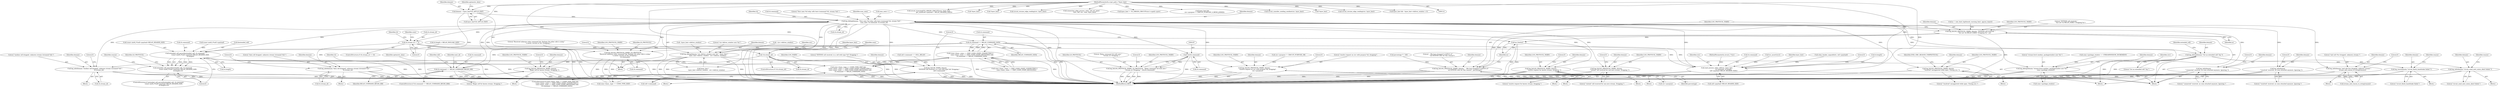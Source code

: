 digraph "0_tor_56a7c5bc15e0447203a491c1ee37de9939ad1dcd@API" {
"1000126" [label="(Call,domain = layer_hint?LD_APP:LD_EXIT)"];
"1000118" [label="(MethodParameterIn,crypt_path_t *layer_hint)"];
"1000149" [label="(Call,log_debug(domain, \"Now seen %d relay cells here (command %d, stream %d).\",\n            num_seen, rh.command, rh.stream_id))"];
"1000174" [label="(Call,rh.stream_id == 0)"];
"1000400" [label="(Call,log_info(domain,\"data cell dropped, unknown stream (streamid %d).\",\n                 rh.stream_id))"];
"1000843" [label="(Call,!rh.stream_id)"];
"1000922" [label="(Call,log_info(domain,\"sendme cell dropped, unknown stream (streamid %d).\",\n                 rh.stream_id))"];
"1000196" [label="(Call,(int)rh.command)"];
"1000192" [label="(Call,log_fn(LOG_PROTOCOL_WARN, LD_PROTOCOL, \"Relay command %d with zero \"\n               \"stream_id. Dropping.\", (int)rh.command))"];
"1000237" [label="(Call,rh.command == RELAY_COMMAND_DATA)"];
"1000221" [label="(Call,(conn->base_.state == EXIT_CONN_STATE_CONNECTING ||\n         conn->base_.state == EXIT_CONN_STATE_RESOLVING) &&\n        rh.command == RELAY_COMMAND_DATA)"];
"1000213" [label="(Call,conn->base_.type == CONN_TYPE_EXIT &&\n        (conn->base_.state == EXIT_CONN_STATE_CONNECTING ||\n         conn->base_.state == EXIT_CONN_STATE_RESOLVING) &&\n        rh.command == RELAY_COMMAND_DATA)"];
"1000313" [label="(Call,rh.command == RELAY_COMMAND_BEGIN_DIR)"];
"1000653" [label="(Call,extended_cell_parse(&extended_cell, rh.command,\n                        (const uint8_t*)cell->payload+RELAY_HEADER_SIZE,\n                        rh.length))"];
"1000652" [label="(Call,extended_cell_parse(&extended_cell, rh.command,\n                        (const uint8_t*)cell->payload+RELAY_HEADER_SIZE,\n                        rh.length)<0)"];
"1001033" [label="(Call,rend_process_relay_cell(circ, layer_hint,\n                              rh.command, rh.length,\n                              cell->payload+RELAY_HEADER_SIZE))"];
"1001049" [label="(Call,log_fn(LOG_PROTOCOL_WARN, LD_PROTOCOL,\n         \"Received unknown relay command %d. Perhaps the other side is using \"\n         \"a newer version of Tor? Dropping.\",\n         rh.command))"];
"1000306" [label="(Call,log_fn(LOG_PROTOCOL_WARN, domain,\n                \"Begin cell for known stream. Dropping.\"))"];
"1000382" [label="(Call,log_debug(domain,\"circ deliver_window now %d.\", layer_hint ?\n                layer_hint->deliver_window : circ->deliver_window))"];
"1000469" [label="(Call,log_info(domain,\"end cell (%s) dropped, unknown stream.\",\n                 stream_end_reason_to_string(reason)))"];
"1000552" [label="(Call,log_fn(LOG_PROTOCOL_WARN, domain,\n               \"'extend' cell received for non-zero stream. Dropping.\"))"];
"1000607" [label="(Call,log_fn(LOG_PROTOCOL_WARN, domain, \"EXTEND cell received, \"\n                   \"but not via RELAY_EARLY. Dropping.%s\", m))"];
"1000612" [label="(Call,log_fn(LOG_PROTOCOL_WARN, domain, \"  (We have dropped %.02f%% of \"\n                   \"all EXTEND cells for this reason)\", percentage))"];
"1000617" [label="(Call,tor_free(m))"];
"1000621" [label="(Call,log_fn(LOG_WARN, domain,\n                 \"EXTEND cell received, in a cell with type %d! Dropping.\",\n                 cell->command))"];
"1000646" [label="(Call,log_debug(domain,\"Got an extended cell! Yay.\"))"];
"1000690" [label="(Call,log_warn(domain,\"circuit_finish_handshake failed.\"))"];
"1000704" [label="(Call,log_info(domain,\"circuit_send_next_onion_skin() failed.\"))"];
"1000836" [label="(Call,log_info(domain,\n               \"'connected' received, no conn attached anymore. Ignoring.\"))"];
"1000935" [label="(Call,log_debug(domain,\"stream-level sendme, packagewindow now %d.\",\n                conn->package_window))"];
"1000979" [label="(Call,log_fn(LOG_PROTOCOL_WARN, domain,\n               \"resolve request for known stream; dropping.\"))"];
"1000993" [label="(Call,log_fn(LOG_PROTOCOL_WARN, domain,\n               \"resolve request on circ with purpose %d; dropping\",\n               circ->purpose))"];
"1001012" [label="(Call,log_fn(LOG_PROTOCOL_WARN, domain,\n               \"'resolved' unsupported while open. Closing circ.\"))"];
"1001019" [label="(Call,log_info(domain,\n               \"'resolved' received, no conn attached anymore. Ignoring.\"))"];
"1000813" [label="(Call,circuit_truncated(TO_ORIGIN_CIRCUIT(circ), layer_hint,\n                        get_uint8(cell->payload + RELAY_HEADER_SIZE)))"];
"1000607" [label="(Call,log_fn(LOG_PROTOCOL_WARN, domain, \"EXTEND cell received, \"\n                   \"but not via RELAY_EARLY. Dropping.%s\", m))"];
"1001034" [label="(Identifier,circ)"];
"1000984" [label="(Literal,0)"];
"1001011" [label="(Block,)"];
"1001049" [label="(Call,log_fn(LOG_PROTOCOL_WARN, LD_PROTOCOL,\n         \"Received unknown relay command %d. Perhaps the other side is using \"\n         \"a newer version of Tor? Dropping.\",\n         rh.command))"];
"1000471" [label="(Literal,\"end cell (%s) dropped, unknown stream.\")"];
"1000221" [label="(Call,(conn->base_.state == EXIT_CONN_STATE_CONNECTING ||\n         conn->base_.state == EXIT_CONN_STATE_RESOLVING) &&\n        rh.command == RELAY_COMMAND_DATA)"];
"1000689" [label="(Block,)"];
"1000694" [label="(Identifier,reason)"];
"1000981" [label="(Identifier,domain)"];
"1000472" [label="(Call,stream_end_reason_to_string(reason))"];
"1000994" [label="(Identifier,LOG_PROTOCOL_WARN)"];
"1000317" [label="(Identifier,RELAY_COMMAND_BEGIN_DIR)"];
"1000385" [label="(Call,layer_hint ?\n                layer_hint->deliver_window : circ->deliver_window)"];
"1000936" [label="(Identifier,domain)"];
"1000193" [label="(Identifier,LOG_PROTOCOL_WARN)"];
"1001057" [label="(Literal,0)"];
"1000672" [label="(Identifier,LD_PROTOCOL)"];
"1000174" [label="(Call,rh.stream_id == 0)"];
"1000620" [label="(Block,)"];
"1000116" [label="(MethodParameterIn,circuit_t *circ)"];
"1000309" [label="(Literal,\"Begin cell for known stream. Dropping.\")"];
"1000659" [label="(Call,(const uint8_t*)cell->payload+RELAY_HEADER_SIZE)"];
"1000555" [label="(Literal,\"'extend' cell received for non-zero stream. Dropping.\")"];
"1001020" [label="(Identifier,domain)"];
"1001050" [label="(Identifier,LOG_PROTOCOL_WARN)"];
"1000552" [label="(Call,log_fn(LOG_PROTOCOL_WARN, domain,\n               \"'extend' cell received for non-zero stream. Dropping.\"))"];
"1000943" [label="(Identifier,circ)"];
"1000680" [label="(Identifier,reason)"];
"1001053" [label="(Call,rh.command)"];
"1000995" [label="(Identifier,domain)"];
"1000469" [label="(Call,log_info(domain,\"end cell (%s) dropped, unknown stream.\",\n                 stream_end_reason_to_string(reason)))"];
"1001036" [label="(Call,rh.command)"];
"1000804" [label="(Call,!layer_hint)"];
"1000341" [label="(Identifier,cell)"];
"1000147" [label="(Call,num_seen++)"];
"1000589" [label="(Call,m = rate_limit_log(&early_warning_limit, approx_time()))"];
"1000938" [label="(Call,conn->package_window)"];
"1000937" [label="(Literal,\"stream-level sendme, packagewindow now %d.\")"];
"1000920" [label="(Identifier,conn)"];
"1000194" [label="(Identifier,LD_PROTOCOL)"];
"1000118" [label="(MethodParameterIn,crypt_path_t *layer_hint)"];
"1000150" [label="(Identifier,domain)"];
"1000173" [label="(ControlStructure,if (rh.stream_id == 0))"];
"1000182" [label="(Identifier,rh)"];
"1000656" [label="(Call,rh.command)"];
"1000139" [label="(Call,tor_assert(circ))"];
"1000162" [label="(Identifier,rh)"];
"1000126" [label="(Call,domain = layer_hint?LD_APP:LD_EXIT)"];
"1000402" [label="(Literal,\"data cell dropped, unknown stream (streamid %d).\")"];
"1000706" [label="(Literal,\"circuit_send_next_onion_skin() failed.\")"];
"1000625" [label="(Call,cell->command)"];
"1000383" [label="(Identifier,domain)"];
"1000838" [label="(Literal,\"'connected' received, no conn attached anymore. Ignoring.\")"];
"1000930" [label="(Call,conn->package_window += STREAMWINDOW_INCREMENT)"];
"1000360" [label="(Call,--circ->deliver_window)"];
"1000660" [label="(Call,(const uint8_t*)cell->payload)"];
"1000321" [label="(Identifier,next_id)"];
"1000993" [label="(Call,log_fn(LOG_PROTOCOL_WARN, domain,\n               \"resolve request on circ with purpose %d; dropping\",\n               circ->purpose))"];
"1000614" [label="(Identifier,domain)"];
"1000394" [label="(Identifier,circ)"];
"1000611" [label="(Identifier,m)"];
"1000637" [label="(Call,!layer_hint)"];
"1000849" [label="(Identifier,layer_hint)"];
"1000160" [label="(Call,rh.length > RELAY_PAYLOAD_SIZE)"];
"1000617" [label="(Call,tor_free(m))"];
"1000980" [label="(Identifier,LOG_PROTOCOL_WARN)"];
"1000987" [label="(Call,circ->purpose != CIRCUIT_PURPOSE_OR)"];
"1000260" [label="(Block,)"];
"1000618" [label="(Identifier,m)"];
"1001035" [label="(Identifier,layer_hint)"];
"1001015" [label="(Literal,\"'resolved' unsupported while open. Closing circ.\")"];
"1001051" [label="(Identifier,LD_PROTOCOL)"];
"1001014" [label="(Identifier,domain)"];
"1000127" [label="(Identifier,domain)"];
"1000196" [label="(Call,(int)rh.command)"];
"1000212" [label="(ControlStructure,if (conn->base_.type == CONN_TYPE_EXIT &&\n        (conn->base_.state == EXIT_CONN_STATE_CONNECTING ||\n         conn->base_.state == EXIT_CONN_STATE_RESOLVING) &&\n        rh.command == RELAY_COMMAND_DATA))"];
"1000704" [label="(Call,log_info(domain,\"circuit_send_next_onion_skin() failed.\"))"];
"1000307" [label="(Identifier,LOG_PROTOCOL_WARN)"];
"1000655" [label="(Identifier,extended_cell)"];
"1001001" [label="(Literal,0)"];
"1000195" [label="(Literal,\"Relay command %d with zero \"\n               \"stream_id. Dropping.\")"];
"1000622" [label="(Identifier,LOG_WARN)"];
"1000403" [label="(Call,rh.stream_id)"];
"1000616" [label="(Identifier,percentage)"];
"1000654" [label="(Call,&extended_cell)"];
"1000925" [label="(Call,rh.stream_id)"];
"1000690" [label="(Call,log_warn(domain,\"circuit_finish_handshake failed.\"))"];
"1000237" [label="(Call,rh.command == RELAY_COMMAND_DATA)"];
"1000878" [label="(Call,circuit_resume_edge_reading(circ, layer_hint))"];
"1000156" [label="(Call,rh.stream_id)"];
"1000646" [label="(Call,log_debug(domain,\"Got an extended cell! Yay.\"))"];
"1000624" [label="(Literal,\"EXTEND cell received, in a cell with type %d! Dropping.\")"];
"1000192" [label="(Call,log_fn(LOG_PROTOCOL_WARN, LD_PROTOCOL, \"Relay command %d with zero \"\n               \"stream_id. Dropping.\", (int)rh.command))"];
"1000251" [label="(Identifier,rh)"];
"1000608" [label="(Identifier,LOG_PROTOCOL_WARN)"];
"1001033" [label="(Call,rend_process_relay_cell(circ, layer_hint,\n                              rh.command, rh.length,\n                              cell->payload+RELAY_HEADER_SIZE))"];
"1000141" [label="(Call,relay_header_unpack(&rh, cell->payload))"];
"1000202" [label="(Literal,0)"];
"1000153" [label="(Call,rh.command)"];
"1000351" [label="(Call,--layer_hint->deliver_window)"];
"1000149" [label="(Call,log_debug(domain, \"Now seen %d relay cells here (command %d, stream %d).\",\n            num_seen, rh.command, rh.stream_id))"];
"1000249" [label="(Call,connection_edge_process_relay_cell_not_open(\n               &rh, cell, circ, conn, layer_hint))"];
"1000669" [label="(Literal,0)"];
"1000288" [label="(Call,layer_hint != TO_ORIGIN_CIRCUIT(circ)->cpath->prev)"];
"1000629" [label="(Literal,0)"];
"1000610" [label="(Literal,\"EXTEND cell received, \"\n                   \"but not via RELAY_EARLY. Dropping.%s\")"];
"1000705" [label="(Identifier,domain)"];
"1000609" [label="(Identifier,domain)"];
"1001042" [label="(Call,cell->payload+RELAY_HEADER_SIZE)"];
"1000151" [label="(Literal,\"Now seen %d relay cells here (command %d, stream %d).\")"];
"1001023" [label="(Literal,0)"];
"1000214" [label="(Call,conn->base_.type == CONN_TYPE_EXIT)"];
"1000703" [label="(Block,)"];
"1000312" [label="(ControlStructure,if (rh.command == RELAY_COMMAND_BEGIN_DIR))"];
"1000470" [label="(Identifier,domain)"];
"1000623" [label="(Identifier,domain)"];
"1000311" [label="(Literal,0)"];
"1000314" [label="(Call,rh.command)"];
"1001048" [label="(Literal,0)"];
"1001039" [label="(Call,rh.length)"];
"1000836" [label="(Call,log_info(domain,\n               \"'connected' received, no conn attached anymore. Ignoring.\"))"];
"1000305" [label="(Block,)"];
"1000595" [label="(Block,)"];
"1000648" [label="(Literal,\"Got an extended cell! Yay.\")"];
"1000198" [label="(Call,rh.command)"];
"1000837" [label="(Identifier,domain)"];
"1000982" [label="(Literal,\"resolve request for known stream; dropping.\")"];
"1000921" [label="(Block,)"];
"1001019" [label="(Call,log_info(domain,\n               \"'resolved' received, no conn attached anymore. Ignoring.\"))"];
"1000152" [label="(Identifier,num_seen)"];
"1000922" [label="(Call,log_info(domain,\"sendme cell dropped, unknown stream (streamid %d).\",\n                 rh.stream_id))"];
"1000615" [label="(Literal,\"  (We have dropped %.02f%% of \"\n                   \"all EXTEND cells for this reason)\")"];
"1000621" [label="(Call,log_fn(LOG_WARN, domain,\n                 \"EXTEND cell received, in a cell with type %d! Dropping.\",\n                 cell->command))"];
"1000238" [label="(Call,rh.command)"];
"1001012" [label="(Call,log_fn(LOG_PROTOCOL_WARN, domain,\n               \"'resolved' unsupported while open. Closing circ.\"))"];
"1000651" [label="(ControlStructure,if (extended_cell_parse(&extended_cell, rh.command,\n                        (const uint8_t*)cell->payload+RELAY_HEADER_SIZE,\n                        rh.length)<0))"];
"1000119" [label="(Block,)"];
"1000612" [label="(Call,log_fn(LOG_PROTOCOL_WARN, domain, \"  (We have dropped %.02f%% of \"\n                   \"all EXTEND cells for this reason)\", percentage))"];
"1000613" [label="(Identifier,LOG_PROTOCOL_WARN)"];
"1000924" [label="(Literal,\"sendme cell dropped, unknown stream (streamid %d).\")"];
"1000708" [label="(Identifier,reason)"];
"1000267" [label="(Call,layer_hint &&\n          circ->purpose != CIRCUIT_PURPOSE_S_REND_JOINED)"];
"1000384" [label="(Literal,\"circ deliver_window now %d.\")"];
"1000206" [label="(Identifier,conn)"];
"1000128" [label="(Call,layer_hint?LD_APP:LD_EXIT)"];
"1000401" [label="(Identifier,domain)"];
"1001021" [label="(Literal,\"'resolved' received, no conn attached anymore. Ignoring.\")"];
"1000241" [label="(Identifier,RELAY_COMMAND_DATA)"];
"1000551" [label="(Block,)"];
"1000554" [label="(Identifier,domain)"];
"1000184" [label="(Block,)"];
"1000692" [label="(Literal,\"circuit_finish_handshake failed.\")"];
"1000213" [label="(Call,conn->base_.type == CONN_TYPE_EXIT &&\n        (conn->base_.state == EXIT_CONN_STATE_CONNECTING ||\n         conn->base_.state == EXIT_CONN_STATE_RESOLVING) &&\n        rh.command == RELAY_COMMAND_DATA)"];
"1000840" [label="(Literal,0)"];
"1001058" [label="(MethodReturn,RET)"];
"1000393" [label="(Call,circuit_consider_sending_sendme(circ, layer_hint))"];
"1000653" [label="(Call,extended_cell_parse(&extended_cell, rh.command,\n                        (const uint8_t*)cell->payload+RELAY_HEADER_SIZE,\n                        rh.length))"];
"1000978" [label="(Block,)"];
"1000553" [label="(Identifier,LOG_PROTOCOL_WARN)"];
"1001013" [label="(Identifier,LOG_PROTOCOL_WARN)"];
"1000178" [label="(Literal,0)"];
"1000475" [label="(Literal,0)"];
"1000357" [label="(Call,!layer_hint)"];
"1000306" [label="(Call,log_fn(LOG_PROTOCOL_WARN, domain,\n                \"Begin cell for known stream. Dropping.\"))"];
"1000979" [label="(Call,log_fn(LOG_PROTOCOL_WARN, domain,\n               \"resolve request for known stream; dropping.\"))"];
"1000399" [label="(Block,)"];
"1000647" [label="(Identifier,domain)"];
"1000923" [label="(Identifier,domain)"];
"1000313" [label="(Call,rh.command == RELAY_COMMAND_BEGIN_DIR)"];
"1000935" [label="(Call,log_debug(domain,\"stream-level sendme, packagewindow now %d.\",\n                conn->package_window))"];
"1000652" [label="(Call,extended_cell_parse(&extended_cell, rh.command,\n                        (const uint8_t*)cell->payload+RELAY_HEADER_SIZE,\n                        rh.length)<0)"];
"1000929" [label="(Literal,0)"];
"1000580" [label="(Call,cell->command == CELL_RELAY)"];
"1000913" [label="(Call,circuit_resume_edge_reading(circ, layer_hint))"];
"1000842" [label="(ControlStructure,if (!rh.stream_id))"];
"1000382" [label="(Call,log_debug(domain,\"circ deliver_window now %d.\", layer_hint ?\n                layer_hint->deliver_window : circ->deliver_window))"];
"1000175" [label="(Call,rh.stream_id)"];
"1000244" [label="(Identifier,optimistic_data)"];
"1001018" [label="(Identifier,END_CIRC_REASON_TORPROTOCOL)"];
"1000222" [label="(Call,conn->base_.state == EXIT_CONN_STATE_CONNECTING ||\n         conn->base_.state == EXIT_CONN_STATE_RESOLVING)"];
"1000135" [label="(Identifier,optimistic_data)"];
"1000468" [label="(Block,)"];
"1000691" [label="(Identifier,domain)"];
"1000557" [label="(Literal,0)"];
"1001052" [label="(Literal,\"Received unknown relay command %d. Perhaps the other side is using \"\n         \"a newer version of Tor? Dropping.\")"];
"1000997" [label="(Call,circ->purpose)"];
"1000604" [label="(Call,percentage *= 100)"];
"1000400" [label="(Call,log_info(domain,\"data cell dropped, unknown stream (streamid %d).\",\n                 rh.stream_id))"];
"1000844" [label="(Call,rh.stream_id)"];
"1000407" [label="(Literal,0)"];
"1000843" [label="(Call,!rh.stream_id)"];
"1000996" [label="(Literal,\"resolve request on circ with purpose %d; dropping\")"];
"1000308" [label="(Identifier,domain)"];
"1000666" [label="(Call,rh.length)"];
"1000348" [label="(Call,layer_hint && --layer_hint->deliver_window < 0)"];
"1000992" [label="(Block,)"];
"1000126" -> "1000119"  [label="AST: "];
"1000126" -> "1000128"  [label="CFG: "];
"1000127" -> "1000126"  [label="AST: "];
"1000128" -> "1000126"  [label="AST: "];
"1000135" -> "1000126"  [label="CFG: "];
"1000126" -> "1001058"  [label="DDG: "];
"1000118" -> "1000126"  [label="DDG: "];
"1000126" -> "1000149"  [label="DDG: "];
"1000118" -> "1000114"  [label="AST: "];
"1000118" -> "1001058"  [label="DDG: "];
"1000118" -> "1000128"  [label="DDG: "];
"1000118" -> "1000249"  [label="DDG: "];
"1000118" -> "1000267"  [label="DDG: "];
"1000118" -> "1000288"  [label="DDG: "];
"1000118" -> "1000348"  [label="DDG: "];
"1000118" -> "1000357"  [label="DDG: "];
"1000118" -> "1000382"  [label="DDG: "];
"1000118" -> "1000385"  [label="DDG: "];
"1000118" -> "1000393"  [label="DDG: "];
"1000118" -> "1000637"  [label="DDG: "];
"1000118" -> "1000804"  [label="DDG: "];
"1000118" -> "1000813"  [label="DDG: "];
"1000118" -> "1000878"  [label="DDG: "];
"1000118" -> "1000913"  [label="DDG: "];
"1000118" -> "1001033"  [label="DDG: "];
"1000149" -> "1000119"  [label="AST: "];
"1000149" -> "1000156"  [label="CFG: "];
"1000150" -> "1000149"  [label="AST: "];
"1000151" -> "1000149"  [label="AST: "];
"1000152" -> "1000149"  [label="AST: "];
"1000153" -> "1000149"  [label="AST: "];
"1000156" -> "1000149"  [label="AST: "];
"1000162" -> "1000149"  [label="CFG: "];
"1000149" -> "1001058"  [label="DDG: "];
"1000149" -> "1001058"  [label="DDG: "];
"1000149" -> "1001058"  [label="DDG: "];
"1000149" -> "1001058"  [label="DDG: "];
"1000149" -> "1001058"  [label="DDG: "];
"1000147" -> "1000149"  [label="DDG: "];
"1000149" -> "1000174"  [label="DDG: "];
"1000149" -> "1000196"  [label="DDG: "];
"1000149" -> "1000237"  [label="DDG: "];
"1000149" -> "1000306"  [label="DDG: "];
"1000149" -> "1000313"  [label="DDG: "];
"1000149" -> "1000382"  [label="DDG: "];
"1000149" -> "1000469"  [label="DDG: "];
"1000149" -> "1000552"  [label="DDG: "];
"1000149" -> "1000607"  [label="DDG: "];
"1000149" -> "1000621"  [label="DDG: "];
"1000149" -> "1000646"  [label="DDG: "];
"1000149" -> "1000653"  [label="DDG: "];
"1000149" -> "1000836"  [label="DDG: "];
"1000149" -> "1000922"  [label="DDG: "];
"1000149" -> "1000935"  [label="DDG: "];
"1000149" -> "1000979"  [label="DDG: "];
"1000149" -> "1000993"  [label="DDG: "];
"1000149" -> "1001012"  [label="DDG: "];
"1000149" -> "1001019"  [label="DDG: "];
"1000149" -> "1001033"  [label="DDG: "];
"1000149" -> "1001049"  [label="DDG: "];
"1000174" -> "1000173"  [label="AST: "];
"1000174" -> "1000178"  [label="CFG: "];
"1000175" -> "1000174"  [label="AST: "];
"1000178" -> "1000174"  [label="AST: "];
"1000182" -> "1000174"  [label="CFG: "];
"1000206" -> "1000174"  [label="CFG: "];
"1000174" -> "1001058"  [label="DDG: "];
"1000174" -> "1001058"  [label="DDG: "];
"1000174" -> "1000400"  [label="DDG: "];
"1000174" -> "1000843"  [label="DDG: "];
"1000400" -> "1000399"  [label="AST: "];
"1000400" -> "1000403"  [label="CFG: "];
"1000401" -> "1000400"  [label="AST: "];
"1000402" -> "1000400"  [label="AST: "];
"1000403" -> "1000400"  [label="AST: "];
"1000407" -> "1000400"  [label="CFG: "];
"1000400" -> "1001058"  [label="DDG: "];
"1000400" -> "1001058"  [label="DDG: "];
"1000400" -> "1001058"  [label="DDG: "];
"1000382" -> "1000400"  [label="DDG: "];
"1000843" -> "1000842"  [label="AST: "];
"1000843" -> "1000844"  [label="CFG: "];
"1000844" -> "1000843"  [label="AST: "];
"1000849" -> "1000843"  [label="CFG: "];
"1000920" -> "1000843"  [label="CFG: "];
"1000843" -> "1001058"  [label="DDG: "];
"1000843" -> "1001058"  [label="DDG: "];
"1000843" -> "1000922"  [label="DDG: "];
"1000922" -> "1000921"  [label="AST: "];
"1000922" -> "1000925"  [label="CFG: "];
"1000923" -> "1000922"  [label="AST: "];
"1000924" -> "1000922"  [label="AST: "];
"1000925" -> "1000922"  [label="AST: "];
"1000929" -> "1000922"  [label="CFG: "];
"1000922" -> "1001058"  [label="DDG: "];
"1000922" -> "1001058"  [label="DDG: "];
"1000922" -> "1001058"  [label="DDG: "];
"1000196" -> "1000192"  [label="AST: "];
"1000196" -> "1000198"  [label="CFG: "];
"1000197" -> "1000196"  [label="AST: "];
"1000198" -> "1000196"  [label="AST: "];
"1000192" -> "1000196"  [label="CFG: "];
"1000196" -> "1001058"  [label="DDG: "];
"1000196" -> "1000192"  [label="DDG: "];
"1000192" -> "1000184"  [label="AST: "];
"1000193" -> "1000192"  [label="AST: "];
"1000194" -> "1000192"  [label="AST: "];
"1000195" -> "1000192"  [label="AST: "];
"1000202" -> "1000192"  [label="CFG: "];
"1000192" -> "1001058"  [label="DDG: "];
"1000192" -> "1001058"  [label="DDG: "];
"1000192" -> "1001058"  [label="DDG: "];
"1000192" -> "1001058"  [label="DDG: "];
"1000237" -> "1000221"  [label="AST: "];
"1000237" -> "1000241"  [label="CFG: "];
"1000238" -> "1000237"  [label="AST: "];
"1000241" -> "1000237"  [label="AST: "];
"1000221" -> "1000237"  [label="CFG: "];
"1000237" -> "1001058"  [label="DDG: "];
"1000237" -> "1001058"  [label="DDG: "];
"1000237" -> "1000221"  [label="DDG: "];
"1000237" -> "1000221"  [label="DDG: "];
"1000237" -> "1000313"  [label="DDG: "];
"1000237" -> "1000653"  [label="DDG: "];
"1000237" -> "1001033"  [label="DDG: "];
"1000237" -> "1001049"  [label="DDG: "];
"1000221" -> "1000213"  [label="AST: "];
"1000221" -> "1000222"  [label="CFG: "];
"1000222" -> "1000221"  [label="AST: "];
"1000213" -> "1000221"  [label="CFG: "];
"1000221" -> "1001058"  [label="DDG: "];
"1000221" -> "1001058"  [label="DDG: "];
"1000221" -> "1000213"  [label="DDG: "];
"1000221" -> "1000213"  [label="DDG: "];
"1000222" -> "1000221"  [label="DDG: "];
"1000222" -> "1000221"  [label="DDG: "];
"1000213" -> "1000212"  [label="AST: "];
"1000213" -> "1000214"  [label="CFG: "];
"1000214" -> "1000213"  [label="AST: "];
"1000244" -> "1000213"  [label="CFG: "];
"1000251" -> "1000213"  [label="CFG: "];
"1000213" -> "1001058"  [label="DDG: "];
"1000213" -> "1001058"  [label="DDG: "];
"1000213" -> "1001058"  [label="DDG: "];
"1000214" -> "1000213"  [label="DDG: "];
"1000214" -> "1000213"  [label="DDG: "];
"1000313" -> "1000312"  [label="AST: "];
"1000313" -> "1000317"  [label="CFG: "];
"1000314" -> "1000313"  [label="AST: "];
"1000317" -> "1000313"  [label="AST: "];
"1000321" -> "1000313"  [label="CFG: "];
"1000341" -> "1000313"  [label="CFG: "];
"1000313" -> "1001058"  [label="DDG: "];
"1000313" -> "1001058"  [label="DDG: "];
"1000313" -> "1001058"  [label="DDG: "];
"1000653" -> "1000652"  [label="AST: "];
"1000653" -> "1000666"  [label="CFG: "];
"1000654" -> "1000653"  [label="AST: "];
"1000656" -> "1000653"  [label="AST: "];
"1000659" -> "1000653"  [label="AST: "];
"1000666" -> "1000653"  [label="AST: "];
"1000669" -> "1000653"  [label="CFG: "];
"1000653" -> "1001058"  [label="DDG: "];
"1000653" -> "1001058"  [label="DDG: "];
"1000653" -> "1001058"  [label="DDG: "];
"1000653" -> "1001058"  [label="DDG: "];
"1000653" -> "1000652"  [label="DDG: "];
"1000653" -> "1000652"  [label="DDG: "];
"1000653" -> "1000652"  [label="DDG: "];
"1000653" -> "1000652"  [label="DDG: "];
"1000660" -> "1000653"  [label="DDG: "];
"1000160" -> "1000653"  [label="DDG: "];
"1000652" -> "1000651"  [label="AST: "];
"1000652" -> "1000669"  [label="CFG: "];
"1000669" -> "1000652"  [label="AST: "];
"1000672" -> "1000652"  [label="CFG: "];
"1000680" -> "1000652"  [label="CFG: "];
"1000652" -> "1001058"  [label="DDG: "];
"1000652" -> "1001058"  [label="DDG: "];
"1001033" -> "1000260"  [label="AST: "];
"1001033" -> "1001042"  [label="CFG: "];
"1001034" -> "1001033"  [label="AST: "];
"1001035" -> "1001033"  [label="AST: "];
"1001036" -> "1001033"  [label="AST: "];
"1001039" -> "1001033"  [label="AST: "];
"1001042" -> "1001033"  [label="AST: "];
"1001048" -> "1001033"  [label="CFG: "];
"1001033" -> "1001058"  [label="DDG: "];
"1001033" -> "1001058"  [label="DDG: "];
"1001033" -> "1001058"  [label="DDG: "];
"1001033" -> "1001058"  [label="DDG: "];
"1001033" -> "1001058"  [label="DDG: "];
"1001033" -> "1001058"  [label="DDG: "];
"1000139" -> "1001033"  [label="DDG: "];
"1000116" -> "1001033"  [label="DDG: "];
"1000160" -> "1001033"  [label="DDG: "];
"1000141" -> "1001033"  [label="DDG: "];
"1001049" -> "1000119"  [label="AST: "];
"1001049" -> "1001053"  [label="CFG: "];
"1001050" -> "1001049"  [label="AST: "];
"1001051" -> "1001049"  [label="AST: "];
"1001052" -> "1001049"  [label="AST: "];
"1001053" -> "1001049"  [label="AST: "];
"1001057" -> "1001049"  [label="CFG: "];
"1001049" -> "1001058"  [label="DDG: "];
"1001049" -> "1001058"  [label="DDG: "];
"1001049" -> "1001058"  [label="DDG: "];
"1001049" -> "1001058"  [label="DDG: "];
"1000306" -> "1000305"  [label="AST: "];
"1000306" -> "1000309"  [label="CFG: "];
"1000307" -> "1000306"  [label="AST: "];
"1000308" -> "1000306"  [label="AST: "];
"1000309" -> "1000306"  [label="AST: "];
"1000311" -> "1000306"  [label="CFG: "];
"1000306" -> "1001058"  [label="DDG: "];
"1000306" -> "1001058"  [label="DDG: "];
"1000306" -> "1001058"  [label="DDG: "];
"1000382" -> "1000260"  [label="AST: "];
"1000382" -> "1000385"  [label="CFG: "];
"1000383" -> "1000382"  [label="AST: "];
"1000384" -> "1000382"  [label="AST: "];
"1000385" -> "1000382"  [label="AST: "];
"1000394" -> "1000382"  [label="CFG: "];
"1000382" -> "1001058"  [label="DDG: "];
"1000382" -> "1001058"  [label="DDG: "];
"1000382" -> "1001058"  [label="DDG: "];
"1000351" -> "1000382"  [label="DDG: "];
"1000360" -> "1000382"  [label="DDG: "];
"1000469" -> "1000468"  [label="AST: "];
"1000469" -> "1000472"  [label="CFG: "];
"1000470" -> "1000469"  [label="AST: "];
"1000471" -> "1000469"  [label="AST: "];
"1000472" -> "1000469"  [label="AST: "];
"1000475" -> "1000469"  [label="CFG: "];
"1000469" -> "1001058"  [label="DDG: "];
"1000469" -> "1001058"  [label="DDG: "];
"1000469" -> "1001058"  [label="DDG: "];
"1000472" -> "1000469"  [label="DDG: "];
"1000552" -> "1000551"  [label="AST: "];
"1000552" -> "1000555"  [label="CFG: "];
"1000553" -> "1000552"  [label="AST: "];
"1000554" -> "1000552"  [label="AST: "];
"1000555" -> "1000552"  [label="AST: "];
"1000557" -> "1000552"  [label="CFG: "];
"1000552" -> "1001058"  [label="DDG: "];
"1000552" -> "1001058"  [label="DDG: "];
"1000552" -> "1001058"  [label="DDG: "];
"1000607" -> "1000595"  [label="AST: "];
"1000607" -> "1000611"  [label="CFG: "];
"1000608" -> "1000607"  [label="AST: "];
"1000609" -> "1000607"  [label="AST: "];
"1000610" -> "1000607"  [label="AST: "];
"1000611" -> "1000607"  [label="AST: "];
"1000613" -> "1000607"  [label="CFG: "];
"1000607" -> "1001058"  [label="DDG: "];
"1000589" -> "1000607"  [label="DDG: "];
"1000607" -> "1000612"  [label="DDG: "];
"1000607" -> "1000612"  [label="DDG: "];
"1000607" -> "1000617"  [label="DDG: "];
"1000612" -> "1000595"  [label="AST: "];
"1000612" -> "1000616"  [label="CFG: "];
"1000613" -> "1000612"  [label="AST: "];
"1000614" -> "1000612"  [label="AST: "];
"1000615" -> "1000612"  [label="AST: "];
"1000616" -> "1000612"  [label="AST: "];
"1000618" -> "1000612"  [label="CFG: "];
"1000612" -> "1001058"  [label="DDG: "];
"1000612" -> "1001058"  [label="DDG: "];
"1000612" -> "1001058"  [label="DDG: "];
"1000612" -> "1001058"  [label="DDG: "];
"1000604" -> "1000612"  [label="DDG: "];
"1000617" -> "1000595"  [label="AST: "];
"1000617" -> "1000618"  [label="CFG: "];
"1000618" -> "1000617"  [label="AST: "];
"1000629" -> "1000617"  [label="CFG: "];
"1000617" -> "1001058"  [label="DDG: "];
"1000617" -> "1001058"  [label="DDG: "];
"1000621" -> "1000620"  [label="AST: "];
"1000621" -> "1000625"  [label="CFG: "];
"1000622" -> "1000621"  [label="AST: "];
"1000623" -> "1000621"  [label="AST: "];
"1000624" -> "1000621"  [label="AST: "];
"1000625" -> "1000621"  [label="AST: "];
"1000629" -> "1000621"  [label="CFG: "];
"1000621" -> "1001058"  [label="DDG: "];
"1000621" -> "1001058"  [label="DDG: "];
"1000621" -> "1001058"  [label="DDG: "];
"1000621" -> "1001058"  [label="DDG: "];
"1000580" -> "1000621"  [label="DDG: "];
"1000646" -> "1000260"  [label="AST: "];
"1000646" -> "1000648"  [label="CFG: "];
"1000647" -> "1000646"  [label="AST: "];
"1000648" -> "1000646"  [label="AST: "];
"1000655" -> "1000646"  [label="CFG: "];
"1000646" -> "1001058"  [label="DDG: "];
"1000646" -> "1001058"  [label="DDG: "];
"1000646" -> "1000690"  [label="DDG: "];
"1000646" -> "1000704"  [label="DDG: "];
"1000690" -> "1000689"  [label="AST: "];
"1000690" -> "1000692"  [label="CFG: "];
"1000691" -> "1000690"  [label="AST: "];
"1000692" -> "1000690"  [label="AST: "];
"1000694" -> "1000690"  [label="CFG: "];
"1000690" -> "1001058"  [label="DDG: "];
"1000690" -> "1001058"  [label="DDG: "];
"1000704" -> "1000703"  [label="AST: "];
"1000704" -> "1000706"  [label="CFG: "];
"1000705" -> "1000704"  [label="AST: "];
"1000706" -> "1000704"  [label="AST: "];
"1000708" -> "1000704"  [label="CFG: "];
"1000704" -> "1001058"  [label="DDG: "];
"1000704" -> "1001058"  [label="DDG: "];
"1000836" -> "1000260"  [label="AST: "];
"1000836" -> "1000838"  [label="CFG: "];
"1000837" -> "1000836"  [label="AST: "];
"1000838" -> "1000836"  [label="AST: "];
"1000840" -> "1000836"  [label="CFG: "];
"1000836" -> "1001058"  [label="DDG: "];
"1000836" -> "1001058"  [label="DDG: "];
"1000935" -> "1000260"  [label="AST: "];
"1000935" -> "1000938"  [label="CFG: "];
"1000936" -> "1000935"  [label="AST: "];
"1000937" -> "1000935"  [label="AST: "];
"1000938" -> "1000935"  [label="AST: "];
"1000943" -> "1000935"  [label="CFG: "];
"1000935" -> "1001058"  [label="DDG: "];
"1000935" -> "1001058"  [label="DDG: "];
"1000935" -> "1001058"  [label="DDG: "];
"1000930" -> "1000935"  [label="DDG: "];
"1000979" -> "1000978"  [label="AST: "];
"1000979" -> "1000982"  [label="CFG: "];
"1000980" -> "1000979"  [label="AST: "];
"1000981" -> "1000979"  [label="AST: "];
"1000982" -> "1000979"  [label="AST: "];
"1000984" -> "1000979"  [label="CFG: "];
"1000979" -> "1001058"  [label="DDG: "];
"1000979" -> "1001058"  [label="DDG: "];
"1000979" -> "1001058"  [label="DDG: "];
"1000993" -> "1000992"  [label="AST: "];
"1000993" -> "1000997"  [label="CFG: "];
"1000994" -> "1000993"  [label="AST: "];
"1000995" -> "1000993"  [label="AST: "];
"1000996" -> "1000993"  [label="AST: "];
"1000997" -> "1000993"  [label="AST: "];
"1001001" -> "1000993"  [label="CFG: "];
"1000993" -> "1001058"  [label="DDG: "];
"1000993" -> "1001058"  [label="DDG: "];
"1000993" -> "1001058"  [label="DDG: "];
"1000993" -> "1001058"  [label="DDG: "];
"1000987" -> "1000993"  [label="DDG: "];
"1001012" -> "1001011"  [label="AST: "];
"1001012" -> "1001015"  [label="CFG: "];
"1001013" -> "1001012"  [label="AST: "];
"1001014" -> "1001012"  [label="AST: "];
"1001015" -> "1001012"  [label="AST: "];
"1001018" -> "1001012"  [label="CFG: "];
"1001012" -> "1001058"  [label="DDG: "];
"1001012" -> "1001058"  [label="DDG: "];
"1001012" -> "1001058"  [label="DDG: "];
"1001019" -> "1000260"  [label="AST: "];
"1001019" -> "1001021"  [label="CFG: "];
"1001020" -> "1001019"  [label="AST: "];
"1001021" -> "1001019"  [label="AST: "];
"1001023" -> "1001019"  [label="CFG: "];
"1001019" -> "1001058"  [label="DDG: "];
"1001019" -> "1001058"  [label="DDG: "];
}
